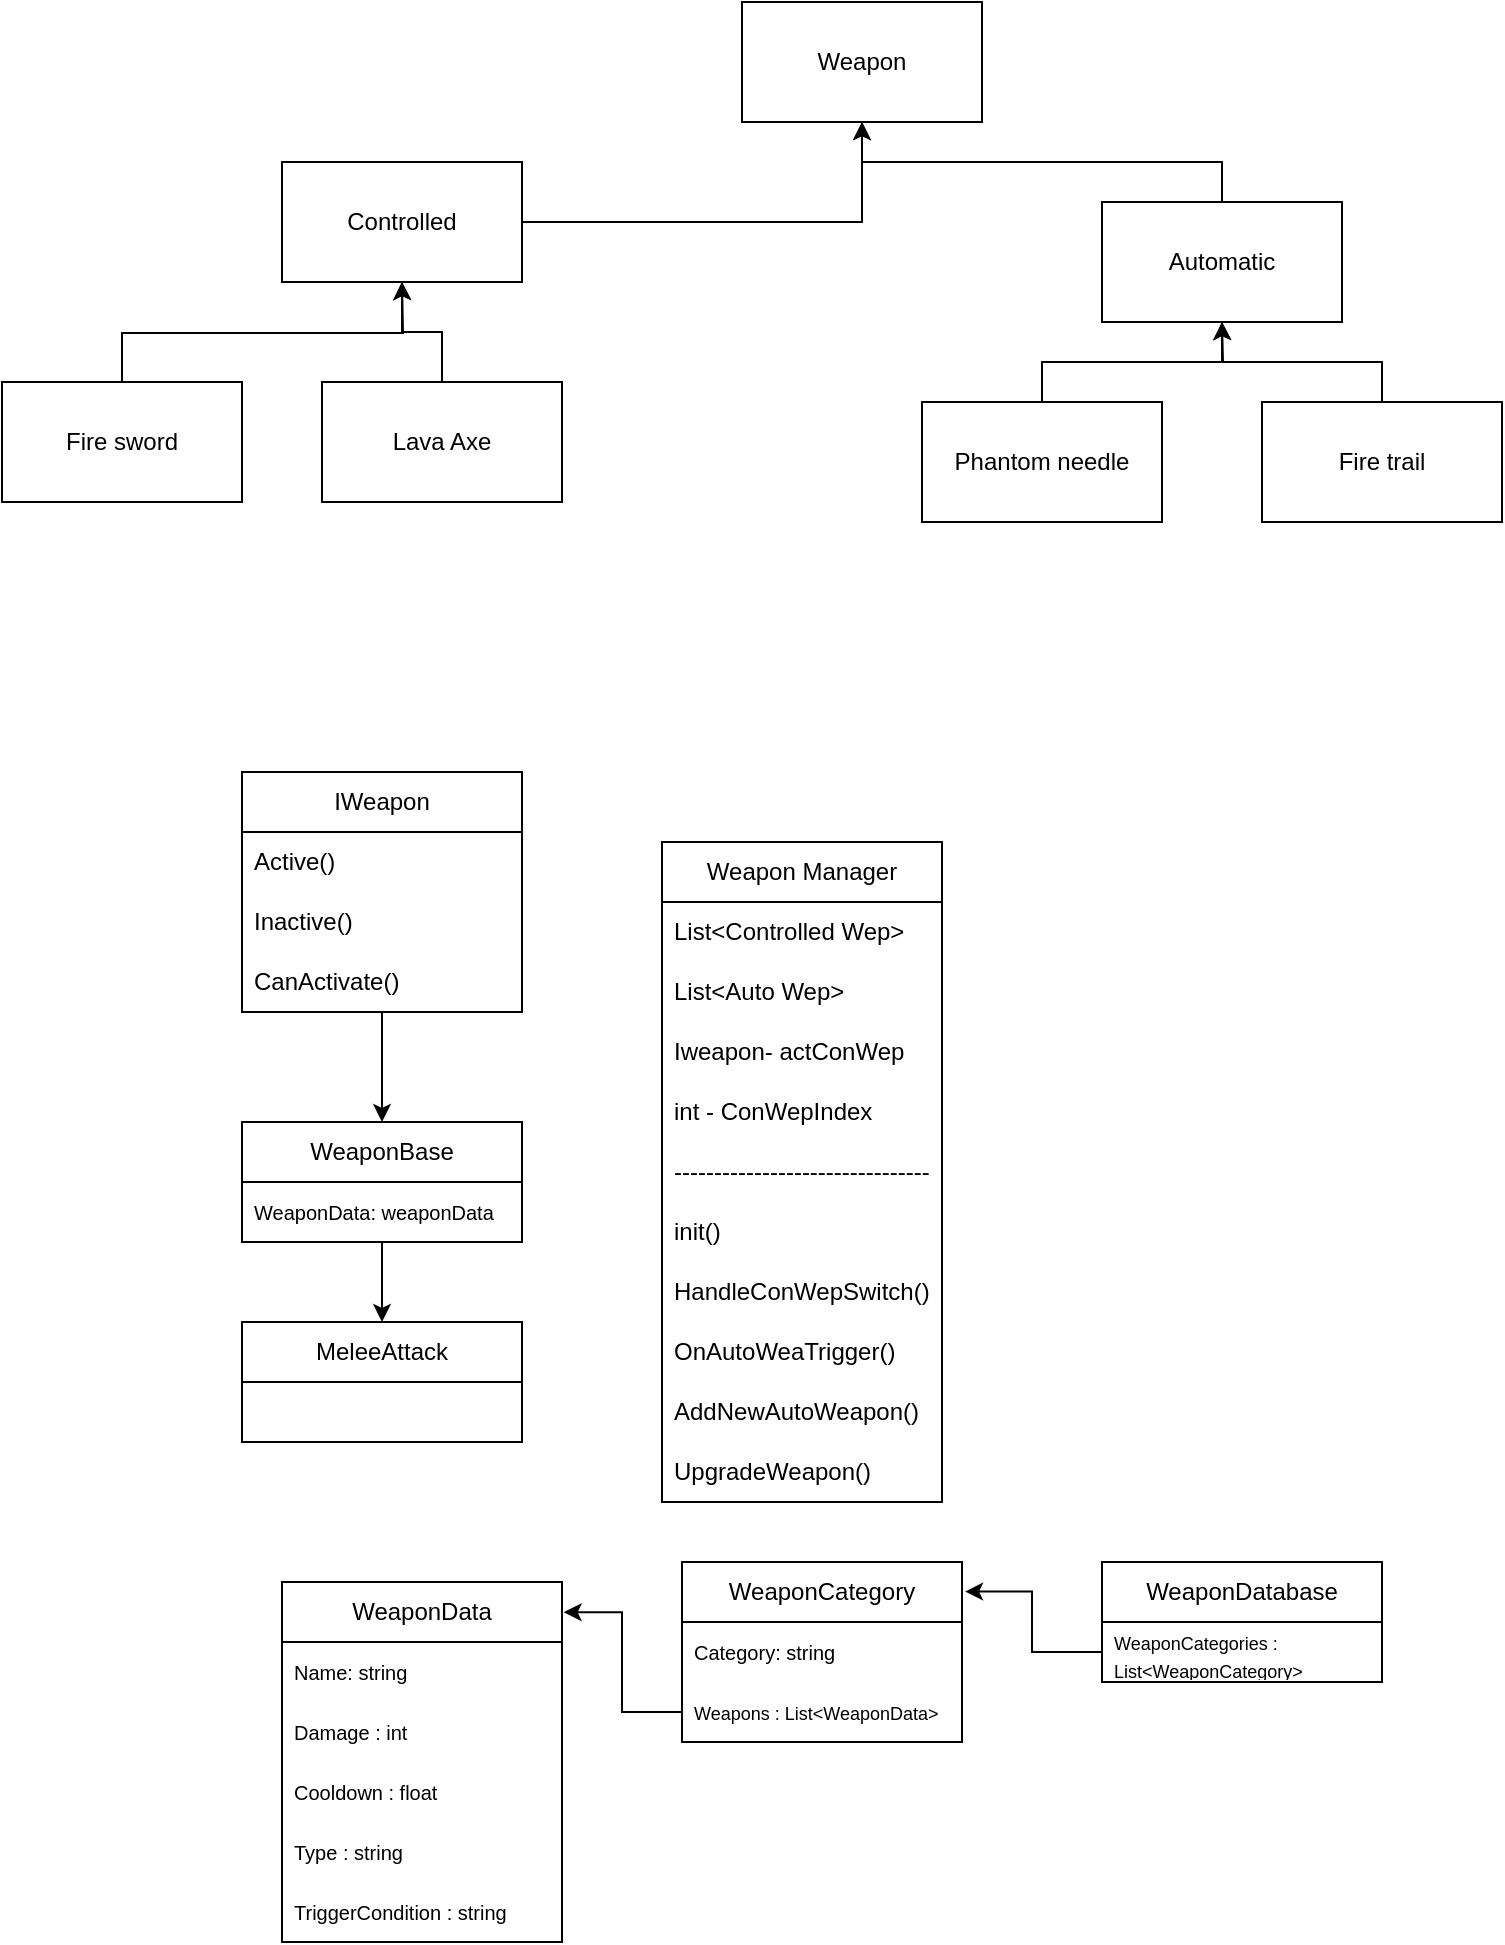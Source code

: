 <mxfile version="24.7.16">
  <diagram name="Page-1" id="UswfOZy18bjesbgir3Dl">
    <mxGraphModel dx="1295" dy="412" grid="1" gridSize="10" guides="1" tooltips="1" connect="1" arrows="1" fold="1" page="1" pageScale="1" pageWidth="850" pageHeight="1100" math="0" shadow="0">
      <root>
        <mxCell id="0" />
        <mxCell id="1" parent="0" />
        <mxCell id="Vh7vgk2vWc4p8swnP64R-1" value="Weapon" style="rounded=0;whiteSpace=wrap;html=1;" vertex="1" parent="1">
          <mxGeometry x="320" y="120" width="120" height="60" as="geometry" />
        </mxCell>
        <mxCell id="Vh7vgk2vWc4p8swnP64R-8" style="edgeStyle=orthogonalEdgeStyle;rounded=0;orthogonalLoop=1;jettySize=auto;html=1;entryX=0.5;entryY=1;entryDx=0;entryDy=0;" edge="1" parent="1" source="Vh7vgk2vWc4p8swnP64R-2" target="Vh7vgk2vWc4p8swnP64R-1">
          <mxGeometry relative="1" as="geometry" />
        </mxCell>
        <mxCell id="Vh7vgk2vWc4p8swnP64R-2" value="Controlled" style="rounded=0;whiteSpace=wrap;html=1;" vertex="1" parent="1">
          <mxGeometry x="90" y="200" width="120" height="60" as="geometry" />
        </mxCell>
        <mxCell id="Vh7vgk2vWc4p8swnP64R-9" style="edgeStyle=orthogonalEdgeStyle;rounded=0;orthogonalLoop=1;jettySize=auto;html=1;exitX=0.5;exitY=0;exitDx=0;exitDy=0;entryX=0.5;entryY=1;entryDx=0;entryDy=0;" edge="1" parent="1" source="Vh7vgk2vWc4p8swnP64R-3" target="Vh7vgk2vWc4p8swnP64R-1">
          <mxGeometry relative="1" as="geometry" />
        </mxCell>
        <mxCell id="Vh7vgk2vWc4p8swnP64R-3" value="Automatic" style="rounded=0;whiteSpace=wrap;html=1;" vertex="1" parent="1">
          <mxGeometry x="500" y="220" width="120" height="60" as="geometry" />
        </mxCell>
        <mxCell id="Vh7vgk2vWc4p8swnP64R-7" style="edgeStyle=orthogonalEdgeStyle;rounded=0;orthogonalLoop=1;jettySize=auto;html=1;exitX=0.5;exitY=0;exitDx=0;exitDy=0;" edge="1" parent="1" source="Vh7vgk2vWc4p8swnP64R-4">
          <mxGeometry relative="1" as="geometry">
            <mxPoint x="150" y="260" as="targetPoint" />
          </mxGeometry>
        </mxCell>
        <mxCell id="Vh7vgk2vWc4p8swnP64R-4" value="Fire sword" style="rounded=0;whiteSpace=wrap;html=1;" vertex="1" parent="1">
          <mxGeometry x="-50" y="310" width="120" height="60" as="geometry" />
        </mxCell>
        <mxCell id="Vh7vgk2vWc4p8swnP64R-6" style="edgeStyle=orthogonalEdgeStyle;rounded=0;orthogonalLoop=1;jettySize=auto;html=1;exitX=0.5;exitY=0;exitDx=0;exitDy=0;entryX=0.5;entryY=1;entryDx=0;entryDy=0;" edge="1" parent="1" source="Vh7vgk2vWc4p8swnP64R-5" target="Vh7vgk2vWc4p8swnP64R-2">
          <mxGeometry relative="1" as="geometry" />
        </mxCell>
        <mxCell id="Vh7vgk2vWc4p8swnP64R-5" value="Lava Axe" style="rounded=0;whiteSpace=wrap;html=1;" vertex="1" parent="1">
          <mxGeometry x="110" y="310" width="120" height="60" as="geometry" />
        </mxCell>
        <mxCell id="Vh7vgk2vWc4p8swnP64R-12" style="edgeStyle=orthogonalEdgeStyle;rounded=0;orthogonalLoop=1;jettySize=auto;html=1;entryX=0.5;entryY=1;entryDx=0;entryDy=0;" edge="1" parent="1" source="Vh7vgk2vWc4p8swnP64R-10" target="Vh7vgk2vWc4p8swnP64R-3">
          <mxGeometry relative="1" as="geometry" />
        </mxCell>
        <mxCell id="Vh7vgk2vWc4p8swnP64R-10" value="Phantom needle" style="rounded=0;whiteSpace=wrap;html=1;" vertex="1" parent="1">
          <mxGeometry x="410" y="320" width="120" height="60" as="geometry" />
        </mxCell>
        <mxCell id="Vh7vgk2vWc4p8swnP64R-13" style="edgeStyle=orthogonalEdgeStyle;rounded=0;orthogonalLoop=1;jettySize=auto;html=1;exitX=0.5;exitY=0;exitDx=0;exitDy=0;" edge="1" parent="1" source="Vh7vgk2vWc4p8swnP64R-11">
          <mxGeometry relative="1" as="geometry">
            <mxPoint x="560" y="280" as="targetPoint" />
          </mxGeometry>
        </mxCell>
        <mxCell id="Vh7vgk2vWc4p8swnP64R-11" value="Fire trail" style="rounded=0;whiteSpace=wrap;html=1;" vertex="1" parent="1">
          <mxGeometry x="580" y="320" width="120" height="60" as="geometry" />
        </mxCell>
        <mxCell id="Vh7vgk2vWc4p8swnP64R-14" value="Weapon Manager" style="swimlane;fontStyle=0;childLayout=stackLayout;horizontal=1;startSize=30;horizontalStack=0;resizeParent=1;resizeParentMax=0;resizeLast=0;collapsible=1;marginBottom=0;whiteSpace=wrap;html=1;" vertex="1" parent="1">
          <mxGeometry x="280" y="540" width="140" height="330" as="geometry" />
        </mxCell>
        <mxCell id="Vh7vgk2vWc4p8swnP64R-15" value="List&amp;lt;Controlled Wep&amp;gt;" style="text;strokeColor=none;fillColor=none;align=left;verticalAlign=middle;spacingLeft=4;spacingRight=4;overflow=hidden;points=[[0,0.5],[1,0.5]];portConstraint=eastwest;rotatable=0;whiteSpace=wrap;html=1;" vertex="1" parent="Vh7vgk2vWc4p8swnP64R-14">
          <mxGeometry y="30" width="140" height="30" as="geometry" />
        </mxCell>
        <mxCell id="Vh7vgk2vWc4p8swnP64R-16" value="List&amp;lt;Auto Wep&amp;gt;" style="text;strokeColor=none;fillColor=none;align=left;verticalAlign=middle;spacingLeft=4;spacingRight=4;overflow=hidden;points=[[0,0.5],[1,0.5]];portConstraint=eastwest;rotatable=0;whiteSpace=wrap;html=1;" vertex="1" parent="Vh7vgk2vWc4p8swnP64R-14">
          <mxGeometry y="60" width="140" height="30" as="geometry" />
        </mxCell>
        <mxCell id="Vh7vgk2vWc4p8swnP64R-30" value="Iweapon- actConWep" style="text;strokeColor=none;fillColor=none;align=left;verticalAlign=middle;spacingLeft=4;spacingRight=4;overflow=hidden;points=[[0,0.5],[1,0.5]];portConstraint=eastwest;rotatable=0;whiteSpace=wrap;html=1;" vertex="1" parent="Vh7vgk2vWc4p8swnP64R-14">
          <mxGeometry y="90" width="140" height="30" as="geometry" />
        </mxCell>
        <mxCell id="Vh7vgk2vWc4p8swnP64R-31" value="int - ConWepIndex" style="text;strokeColor=none;fillColor=none;align=left;verticalAlign=middle;spacingLeft=4;spacingRight=4;overflow=hidden;points=[[0,0.5],[1,0.5]];portConstraint=eastwest;rotatable=0;whiteSpace=wrap;html=1;" vertex="1" parent="Vh7vgk2vWc4p8swnP64R-14">
          <mxGeometry y="120" width="140" height="30" as="geometry" />
        </mxCell>
        <mxCell id="Vh7vgk2vWc4p8swnP64R-39" value="--------------------------------" style="text;strokeColor=none;fillColor=none;align=left;verticalAlign=middle;spacingLeft=4;spacingRight=4;overflow=hidden;points=[[0,0.5],[1,0.5]];portConstraint=eastwest;rotatable=0;whiteSpace=wrap;html=1;" vertex="1" parent="Vh7vgk2vWc4p8swnP64R-14">
          <mxGeometry y="150" width="140" height="30" as="geometry" />
        </mxCell>
        <mxCell id="Vh7vgk2vWc4p8swnP64R-40" value="init()" style="text;strokeColor=none;fillColor=none;align=left;verticalAlign=middle;spacingLeft=4;spacingRight=4;overflow=hidden;points=[[0,0.5],[1,0.5]];portConstraint=eastwest;rotatable=0;whiteSpace=wrap;html=1;" vertex="1" parent="Vh7vgk2vWc4p8swnP64R-14">
          <mxGeometry y="180" width="140" height="30" as="geometry" />
        </mxCell>
        <mxCell id="Vh7vgk2vWc4p8swnP64R-41" value="HandleConWepSwitch()" style="text;strokeColor=none;fillColor=none;align=left;verticalAlign=middle;spacingLeft=4;spacingRight=4;overflow=hidden;points=[[0,0.5],[1,0.5]];portConstraint=eastwest;rotatable=0;whiteSpace=wrap;html=1;" vertex="1" parent="Vh7vgk2vWc4p8swnP64R-14">
          <mxGeometry y="210" width="140" height="30" as="geometry" />
        </mxCell>
        <mxCell id="Vh7vgk2vWc4p8swnP64R-42" value="OnAutoWeaTrigger()" style="text;strokeColor=none;fillColor=none;align=left;verticalAlign=middle;spacingLeft=4;spacingRight=4;overflow=hidden;points=[[0,0.5],[1,0.5]];portConstraint=eastwest;rotatable=0;whiteSpace=wrap;html=1;" vertex="1" parent="Vh7vgk2vWc4p8swnP64R-14">
          <mxGeometry y="240" width="140" height="30" as="geometry" />
        </mxCell>
        <mxCell id="Vh7vgk2vWc4p8swnP64R-43" value="AddNewAutoWeapon()" style="text;strokeColor=none;fillColor=none;align=left;verticalAlign=middle;spacingLeft=4;spacingRight=4;overflow=hidden;points=[[0,0.5],[1,0.5]];portConstraint=eastwest;rotatable=0;whiteSpace=wrap;html=1;" vertex="1" parent="Vh7vgk2vWc4p8swnP64R-14">
          <mxGeometry y="270" width="140" height="30" as="geometry" />
        </mxCell>
        <mxCell id="Vh7vgk2vWc4p8swnP64R-44" value="UpgradeWeapon()" style="text;strokeColor=none;fillColor=none;align=left;verticalAlign=middle;spacingLeft=4;spacingRight=4;overflow=hidden;points=[[0,0.5],[1,0.5]];portConstraint=eastwest;rotatable=0;whiteSpace=wrap;html=1;" vertex="1" parent="Vh7vgk2vWc4p8swnP64R-14">
          <mxGeometry y="300" width="140" height="30" as="geometry" />
        </mxCell>
        <mxCell id="Vh7vgk2vWc4p8swnP64R-26" style="edgeStyle=orthogonalEdgeStyle;rounded=0;orthogonalLoop=1;jettySize=auto;html=1;entryX=0.5;entryY=0;entryDx=0;entryDy=0;" edge="1" parent="1" source="Vh7vgk2vWc4p8swnP64R-18" target="Vh7vgk2vWc4p8swnP64R-22">
          <mxGeometry relative="1" as="geometry" />
        </mxCell>
        <mxCell id="Vh7vgk2vWc4p8swnP64R-18" value="IWeapon" style="swimlane;fontStyle=0;childLayout=stackLayout;horizontal=1;startSize=30;horizontalStack=0;resizeParent=1;resizeParentMax=0;resizeLast=0;collapsible=1;marginBottom=0;whiteSpace=wrap;html=1;" vertex="1" parent="1">
          <mxGeometry x="70" y="505" width="140" height="120" as="geometry" />
        </mxCell>
        <mxCell id="Vh7vgk2vWc4p8swnP64R-19" value="Active()" style="text;strokeColor=none;fillColor=none;align=left;verticalAlign=middle;spacingLeft=4;spacingRight=4;overflow=hidden;points=[[0,0.5],[1,0.5]];portConstraint=eastwest;rotatable=0;whiteSpace=wrap;html=1;" vertex="1" parent="Vh7vgk2vWc4p8swnP64R-18">
          <mxGeometry y="30" width="140" height="30" as="geometry" />
        </mxCell>
        <mxCell id="Vh7vgk2vWc4p8swnP64R-20" value="Inactive()" style="text;strokeColor=none;fillColor=none;align=left;verticalAlign=middle;spacingLeft=4;spacingRight=4;overflow=hidden;points=[[0,0.5],[1,0.5]];portConstraint=eastwest;rotatable=0;whiteSpace=wrap;html=1;" vertex="1" parent="Vh7vgk2vWc4p8swnP64R-18">
          <mxGeometry y="60" width="140" height="30" as="geometry" />
        </mxCell>
        <mxCell id="Vh7vgk2vWc4p8swnP64R-21" value="CanActivate()" style="text;strokeColor=none;fillColor=none;align=left;verticalAlign=middle;spacingLeft=4;spacingRight=4;overflow=hidden;points=[[0,0.5],[1,0.5]];portConstraint=eastwest;rotatable=0;whiteSpace=wrap;html=1;" vertex="1" parent="Vh7vgk2vWc4p8swnP64R-18">
          <mxGeometry y="90" width="140" height="30" as="geometry" />
        </mxCell>
        <mxCell id="Vh7vgk2vWc4p8swnP64R-29" style="edgeStyle=orthogonalEdgeStyle;rounded=0;orthogonalLoop=1;jettySize=auto;html=1;exitX=0.5;exitY=1;exitDx=0;exitDy=0;entryX=0.5;entryY=0;entryDx=0;entryDy=0;" edge="1" parent="1" source="Vh7vgk2vWc4p8swnP64R-22" target="Vh7vgk2vWc4p8swnP64R-27">
          <mxGeometry relative="1" as="geometry" />
        </mxCell>
        <mxCell id="Vh7vgk2vWc4p8swnP64R-22" value="WeaponBase" style="swimlane;fontStyle=0;childLayout=stackLayout;horizontal=1;startSize=30;horizontalStack=0;resizeParent=1;resizeParentMax=0;resizeLast=0;collapsible=1;marginBottom=0;whiteSpace=wrap;html=1;" vertex="1" parent="1">
          <mxGeometry x="70" y="680" width="140" height="60" as="geometry" />
        </mxCell>
        <mxCell id="Vh7vgk2vWc4p8swnP64R-23" value="&lt;font style=&quot;font-size: 10px;&quot;&gt;WeaponData: weaponData&lt;/font&gt;" style="text;strokeColor=none;fillColor=none;align=left;verticalAlign=middle;spacingLeft=4;spacingRight=4;overflow=hidden;points=[[0,0.5],[1,0.5]];portConstraint=eastwest;rotatable=0;whiteSpace=wrap;html=1;" vertex="1" parent="Vh7vgk2vWc4p8swnP64R-22">
          <mxGeometry y="30" width="140" height="30" as="geometry" />
        </mxCell>
        <mxCell id="Vh7vgk2vWc4p8swnP64R-27" value="MeleeAttack" style="swimlane;fontStyle=0;childLayout=stackLayout;horizontal=1;startSize=30;horizontalStack=0;resizeParent=1;resizeParentMax=0;resizeLast=0;collapsible=1;marginBottom=0;whiteSpace=wrap;html=1;" vertex="1" parent="1">
          <mxGeometry x="70" y="780" width="140" height="60" as="geometry" />
        </mxCell>
        <mxCell id="Vh7vgk2vWc4p8swnP64R-45" value="WeaponData" style="swimlane;fontStyle=0;childLayout=stackLayout;horizontal=1;startSize=30;horizontalStack=0;resizeParent=1;resizeParentMax=0;resizeLast=0;collapsible=1;marginBottom=0;whiteSpace=wrap;html=1;" vertex="1" parent="1">
          <mxGeometry x="90" y="910" width="140" height="180" as="geometry" />
        </mxCell>
        <mxCell id="Vh7vgk2vWc4p8swnP64R-46" value="&lt;font style=&quot;font-size: 10px;&quot;&gt;Name: string&lt;/font&gt;" style="text;strokeColor=none;fillColor=none;align=left;verticalAlign=middle;spacingLeft=4;spacingRight=4;overflow=hidden;points=[[0,0.5],[1,0.5]];portConstraint=eastwest;rotatable=0;whiteSpace=wrap;html=1;" vertex="1" parent="Vh7vgk2vWc4p8swnP64R-45">
          <mxGeometry y="30" width="140" height="30" as="geometry" />
        </mxCell>
        <mxCell id="Vh7vgk2vWc4p8swnP64R-47" value="&lt;font style=&quot;font-size: 10px;&quot;&gt;Damage : int&lt;/font&gt;" style="text;strokeColor=none;fillColor=none;align=left;verticalAlign=middle;spacingLeft=4;spacingRight=4;overflow=hidden;points=[[0,0.5],[1,0.5]];portConstraint=eastwest;rotatable=0;whiteSpace=wrap;html=1;" vertex="1" parent="Vh7vgk2vWc4p8swnP64R-45">
          <mxGeometry y="60" width="140" height="30" as="geometry" />
        </mxCell>
        <mxCell id="Vh7vgk2vWc4p8swnP64R-48" value="&lt;font style=&quot;font-size: 10px;&quot;&gt;Cooldown : float&lt;/font&gt;" style="text;strokeColor=none;fillColor=none;align=left;verticalAlign=middle;spacingLeft=4;spacingRight=4;overflow=hidden;points=[[0,0.5],[1,0.5]];portConstraint=eastwest;rotatable=0;whiteSpace=wrap;html=1;" vertex="1" parent="Vh7vgk2vWc4p8swnP64R-45">
          <mxGeometry y="90" width="140" height="30" as="geometry" />
        </mxCell>
        <mxCell id="Vh7vgk2vWc4p8swnP64R-49" value="&lt;span style=&quot;font-size: 10px;&quot;&gt;Type : string&lt;/span&gt;" style="text;strokeColor=none;fillColor=none;align=left;verticalAlign=middle;spacingLeft=4;spacingRight=4;overflow=hidden;points=[[0,0.5],[1,0.5]];portConstraint=eastwest;rotatable=0;whiteSpace=wrap;html=1;" vertex="1" parent="Vh7vgk2vWc4p8swnP64R-45">
          <mxGeometry y="120" width="140" height="30" as="geometry" />
        </mxCell>
        <mxCell id="Vh7vgk2vWc4p8swnP64R-50" value="&lt;span style=&quot;font-size: 10px;&quot;&gt;TriggerCondition : string&lt;/span&gt;" style="text;strokeColor=none;fillColor=none;align=left;verticalAlign=middle;spacingLeft=4;spacingRight=4;overflow=hidden;points=[[0,0.5],[1,0.5]];portConstraint=eastwest;rotatable=0;whiteSpace=wrap;html=1;" vertex="1" parent="Vh7vgk2vWc4p8swnP64R-45">
          <mxGeometry y="150" width="140" height="30" as="geometry" />
        </mxCell>
        <mxCell id="Vh7vgk2vWc4p8swnP64R-51" value="WeaponCategory" style="swimlane;fontStyle=0;childLayout=stackLayout;horizontal=1;startSize=30;horizontalStack=0;resizeParent=1;resizeParentMax=0;resizeLast=0;collapsible=1;marginBottom=0;whiteSpace=wrap;html=1;" vertex="1" parent="1">
          <mxGeometry x="290" y="900" width="140" height="90" as="geometry" />
        </mxCell>
        <mxCell id="Vh7vgk2vWc4p8swnP64R-52" value="&lt;font style=&quot;font-size: 10px;&quot;&gt;Category: string&lt;/font&gt;" style="text;strokeColor=none;fillColor=none;align=left;verticalAlign=middle;spacingLeft=4;spacingRight=4;overflow=hidden;points=[[0,0.5],[1,0.5]];portConstraint=eastwest;rotatable=0;whiteSpace=wrap;html=1;" vertex="1" parent="Vh7vgk2vWc4p8swnP64R-51">
          <mxGeometry y="30" width="140" height="30" as="geometry" />
        </mxCell>
        <mxCell id="Vh7vgk2vWc4p8swnP64R-53" value="&lt;font style=&quot;font-size: 9px;&quot;&gt;Weapons : List&amp;lt;WeaponData&amp;gt;&lt;/font&gt;" style="text;strokeColor=none;fillColor=none;align=left;verticalAlign=middle;spacingLeft=4;spacingRight=4;overflow=hidden;points=[[0,0.5],[1,0.5]];portConstraint=eastwest;rotatable=0;whiteSpace=wrap;html=1;" vertex="1" parent="Vh7vgk2vWc4p8swnP64R-51">
          <mxGeometry y="60" width="140" height="30" as="geometry" />
        </mxCell>
        <mxCell id="Vh7vgk2vWc4p8swnP64R-57" style="edgeStyle=orthogonalEdgeStyle;rounded=0;orthogonalLoop=1;jettySize=auto;html=1;entryX=1.006;entryY=0.084;entryDx=0;entryDy=0;entryPerimeter=0;" edge="1" parent="1" source="Vh7vgk2vWc4p8swnP64R-53" target="Vh7vgk2vWc4p8swnP64R-45">
          <mxGeometry relative="1" as="geometry" />
        </mxCell>
        <mxCell id="Vh7vgk2vWc4p8swnP64R-58" value="WeaponDatabase" style="swimlane;fontStyle=0;childLayout=stackLayout;horizontal=1;startSize=30;horizontalStack=0;resizeParent=1;resizeParentMax=0;resizeLast=0;collapsible=1;marginBottom=0;whiteSpace=wrap;html=1;" vertex="1" parent="1">
          <mxGeometry x="500" y="900" width="140" height="60" as="geometry" />
        </mxCell>
        <mxCell id="Vh7vgk2vWc4p8swnP64R-60" value="&lt;font style=&quot;font-size: 9px;&quot;&gt;WeaponCategories : List&amp;lt;WeaponCategory&amp;gt;&lt;/font&gt;" style="text;strokeColor=none;fillColor=none;align=left;verticalAlign=middle;spacingLeft=4;spacingRight=4;overflow=hidden;points=[[0,0.5],[1,0.5]];portConstraint=eastwest;rotatable=0;whiteSpace=wrap;html=1;" vertex="1" parent="Vh7vgk2vWc4p8swnP64R-58">
          <mxGeometry y="30" width="140" height="30" as="geometry" />
        </mxCell>
        <mxCell id="Vh7vgk2vWc4p8swnP64R-61" style="edgeStyle=orthogonalEdgeStyle;rounded=0;orthogonalLoop=1;jettySize=auto;html=1;entryX=1.011;entryY=0.164;entryDx=0;entryDy=0;entryPerimeter=0;" edge="1" parent="1" source="Vh7vgk2vWc4p8swnP64R-60" target="Vh7vgk2vWc4p8swnP64R-51">
          <mxGeometry relative="1" as="geometry" />
        </mxCell>
      </root>
    </mxGraphModel>
  </diagram>
</mxfile>
